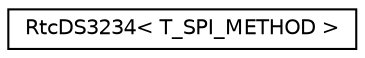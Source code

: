 digraph "Graphical Class Hierarchy"
{
 // LATEX_PDF_SIZE
  edge [fontname="Helvetica",fontsize="10",labelfontname="Helvetica",labelfontsize="10"];
  node [fontname="Helvetica",fontsize="10",shape=record];
  rankdir="LR";
  Node0 [label="RtcDS3234\< T_SPI_METHOD \>",height=0.2,width=0.4,color="black", fillcolor="white", style="filled",URL="$classRtcDS3234.html",tooltip=" "];
}
